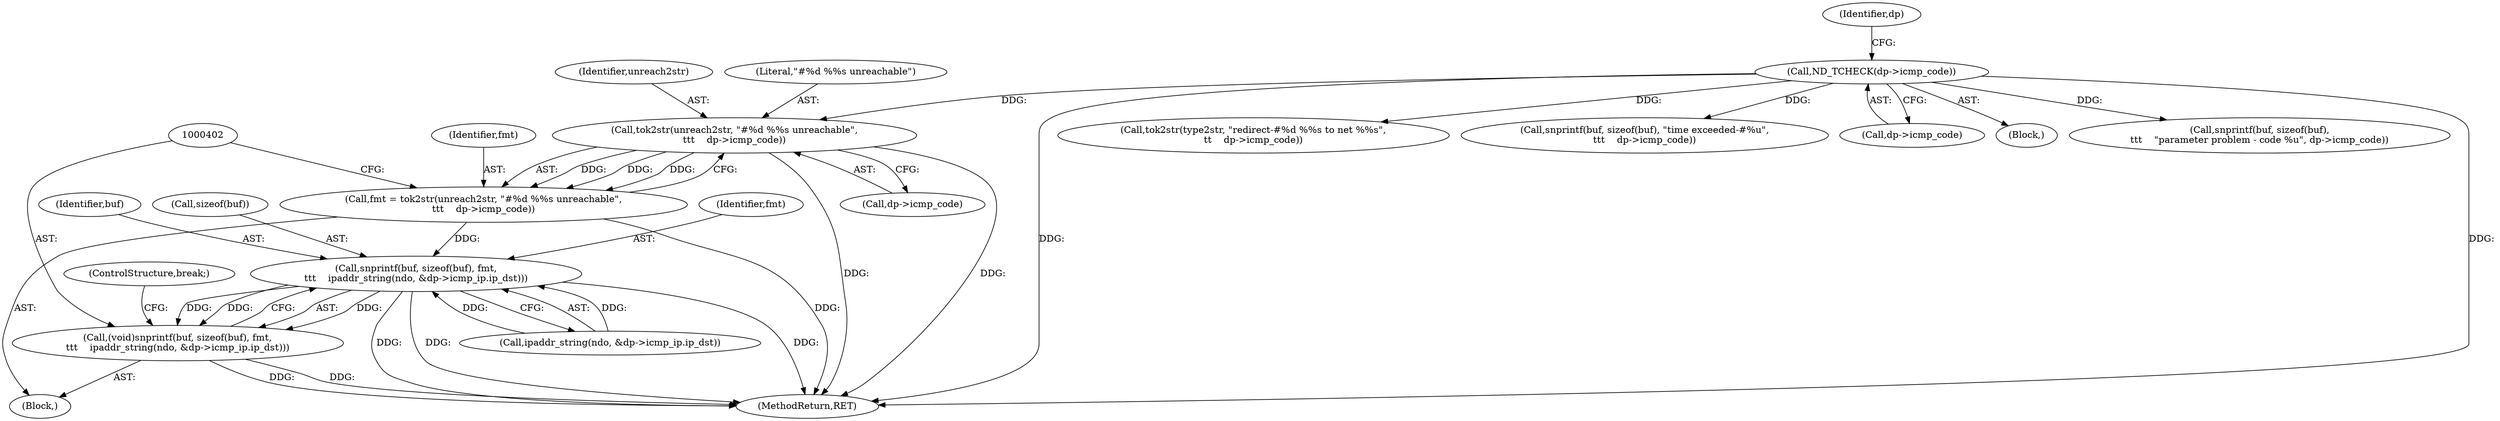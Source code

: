 digraph "0_tcpdump_1a1bce0526a77b62e41531b00f8bb5e21fd4f3a3@pointer" {
"1000395" [label="(Call,tok2str(unreach2str, \"#%d %%s unreachable\",\n\t\t\t    dp->icmp_code))"];
"1000154" [label="(Call,ND_TCHECK(dp->icmp_code))"];
"1000393" [label="(Call,fmt = tok2str(unreach2str, \"#%d %%s unreachable\",\n\t\t\t    dp->icmp_code))"];
"1000403" [label="(Call,snprintf(buf, sizeof(buf), fmt,\n\t\t\t    ipaddr_string(ndo, &dp->icmp_ip.ip_dst)))"];
"1000401" [label="(Call,(void)snprintf(buf, sizeof(buf), fmt,\n\t\t\t    ipaddr_string(ndo, &dp->icmp_ip.ip_dst)))"];
"1000396" [label="(Identifier,unreach2str)"];
"1000405" [label="(Call,sizeof(buf))"];
"1000427" [label="(Call,tok2str(type2str, \"redirect-#%d %%s to net %%s\",\n\t\t    dp->icmp_code))"];
"1000408" [label="(Call,ipaddr_string(ndo, &dp->icmp_ip.ip_dst))"];
"1000393" [label="(Call,fmt = tok2str(unreach2str, \"#%d %%s unreachable\",\n\t\t\t    dp->icmp_code))"];
"1000416" [label="(ControlStructure,break;)"];
"1000398" [label="(Call,dp->icmp_code)"];
"1000407" [label="(Identifier,fmt)"];
"1000701" [label="(Call,snprintf(buf, sizeof(buf), \"time exceeded-#%u\",\n\t\t\t    dp->icmp_code))"];
"1000404" [label="(Identifier,buf)"];
"1000160" [label="(Identifier,dp)"];
"1000154" [label="(Call,ND_TCHECK(dp->icmp_code))"];
"1000155" [label="(Call,dp->icmp_code)"];
"1000115" [label="(Block,)"];
"1000401" [label="(Call,(void)snprintf(buf, sizeof(buf), fmt,\n\t\t\t    ipaddr_string(ndo, &dp->icmp_ip.ip_dst)))"];
"1000397" [label="(Literal,\"#%d %%s unreachable\")"];
"1000718" [label="(Call,snprintf(buf, sizeof(buf),\n\t\t\t    \"parameter problem - code %u\", dp->icmp_code))"];
"1000206" [label="(Block,)"];
"1001279" [label="(MethodReturn,RET)"];
"1000395" [label="(Call,tok2str(unreach2str, \"#%d %%s unreachable\",\n\t\t\t    dp->icmp_code))"];
"1000403" [label="(Call,snprintf(buf, sizeof(buf), fmt,\n\t\t\t    ipaddr_string(ndo, &dp->icmp_ip.ip_dst)))"];
"1000394" [label="(Identifier,fmt)"];
"1000395" -> "1000393"  [label="AST: "];
"1000395" -> "1000398"  [label="CFG: "];
"1000396" -> "1000395"  [label="AST: "];
"1000397" -> "1000395"  [label="AST: "];
"1000398" -> "1000395"  [label="AST: "];
"1000393" -> "1000395"  [label="CFG: "];
"1000395" -> "1001279"  [label="DDG: "];
"1000395" -> "1001279"  [label="DDG: "];
"1000395" -> "1000393"  [label="DDG: "];
"1000395" -> "1000393"  [label="DDG: "];
"1000395" -> "1000393"  [label="DDG: "];
"1000154" -> "1000395"  [label="DDG: "];
"1000154" -> "1000115"  [label="AST: "];
"1000154" -> "1000155"  [label="CFG: "];
"1000155" -> "1000154"  [label="AST: "];
"1000160" -> "1000154"  [label="CFG: "];
"1000154" -> "1001279"  [label="DDG: "];
"1000154" -> "1001279"  [label="DDG: "];
"1000154" -> "1000427"  [label="DDG: "];
"1000154" -> "1000701"  [label="DDG: "];
"1000154" -> "1000718"  [label="DDG: "];
"1000393" -> "1000206"  [label="AST: "];
"1000394" -> "1000393"  [label="AST: "];
"1000402" -> "1000393"  [label="CFG: "];
"1000393" -> "1001279"  [label="DDG: "];
"1000393" -> "1000403"  [label="DDG: "];
"1000403" -> "1000401"  [label="AST: "];
"1000403" -> "1000408"  [label="CFG: "];
"1000404" -> "1000403"  [label="AST: "];
"1000405" -> "1000403"  [label="AST: "];
"1000407" -> "1000403"  [label="AST: "];
"1000408" -> "1000403"  [label="AST: "];
"1000401" -> "1000403"  [label="CFG: "];
"1000403" -> "1001279"  [label="DDG: "];
"1000403" -> "1001279"  [label="DDG: "];
"1000403" -> "1001279"  [label="DDG: "];
"1000403" -> "1000401"  [label="DDG: "];
"1000403" -> "1000401"  [label="DDG: "];
"1000403" -> "1000401"  [label="DDG: "];
"1000408" -> "1000403"  [label="DDG: "];
"1000408" -> "1000403"  [label="DDG: "];
"1000401" -> "1000206"  [label="AST: "];
"1000402" -> "1000401"  [label="AST: "];
"1000416" -> "1000401"  [label="CFG: "];
"1000401" -> "1001279"  [label="DDG: "];
"1000401" -> "1001279"  [label="DDG: "];
}
